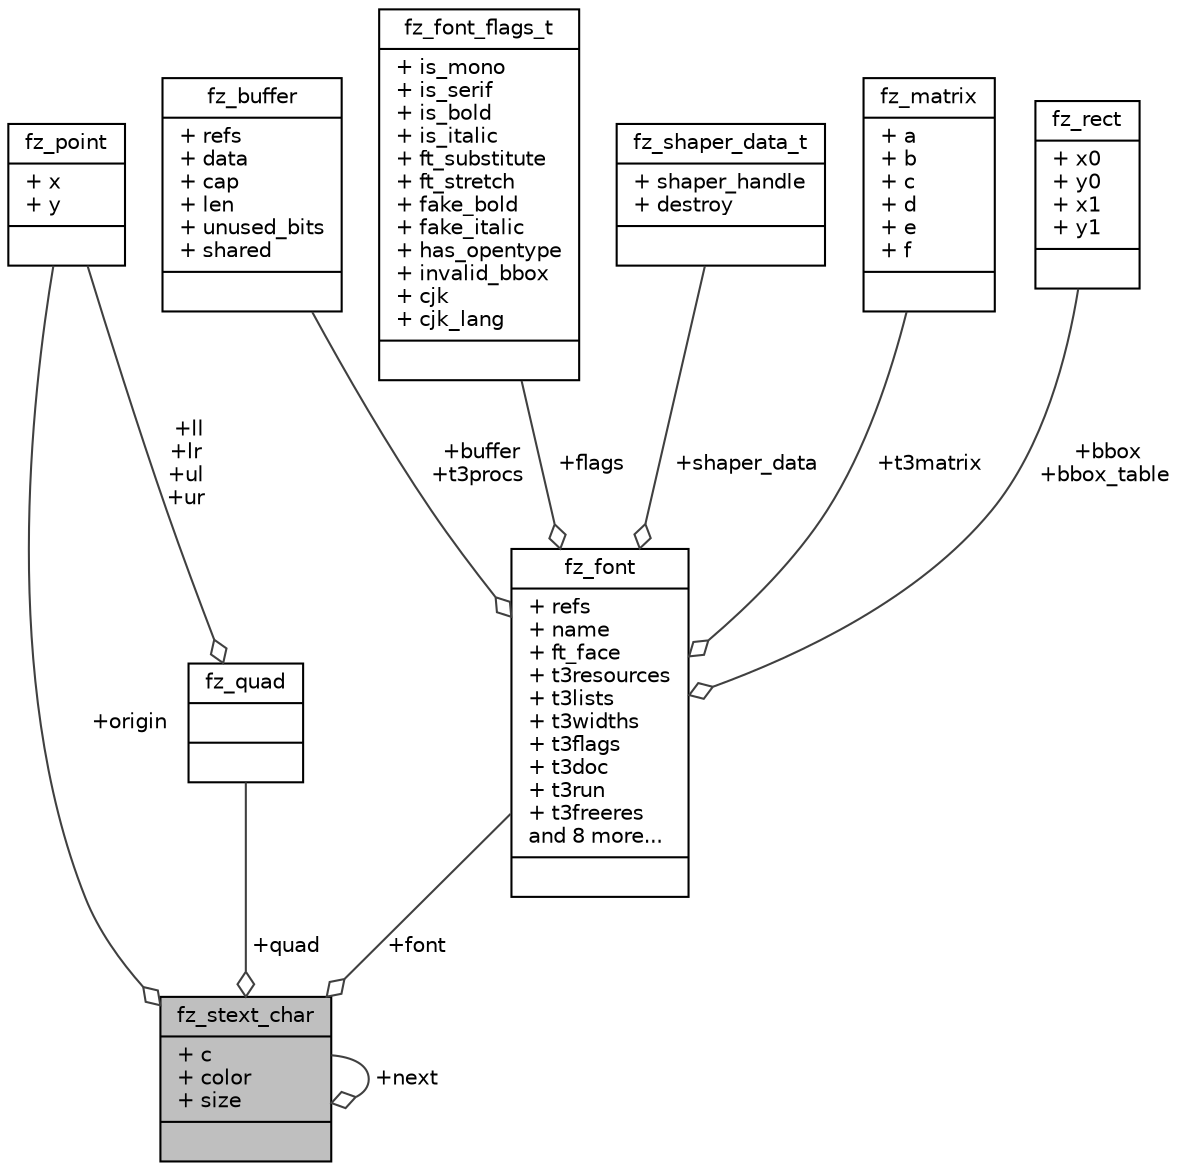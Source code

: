 digraph "fz_stext_char"
{
 // LATEX_PDF_SIZE
  edge [fontname="Helvetica",fontsize="10",labelfontname="Helvetica",labelfontsize="10"];
  node [fontname="Helvetica",fontsize="10",shape=record];
  Node1 [label="{fz_stext_char\n|+ c\l+ color\l+ size\l|}",height=0.2,width=0.4,color="black", fillcolor="grey75", style="filled", fontcolor="black",tooltip=" "];
  Node2 -> Node1 [color="grey25",fontsize="10",style="solid",label=" +origin" ,arrowhead="odiamond",fontname="Helvetica"];
  Node2 [label="{fz_point\n|+ x\l+ y\l|}",height=0.2,width=0.4,color="black", fillcolor="white", style="filled",URL="$structfz__point.html",tooltip=" "];
  Node3 -> Node1 [color="grey25",fontsize="10",style="solid",label=" +quad" ,arrowhead="odiamond",fontname="Helvetica"];
  Node3 [label="{fz_quad\n||}",height=0.2,width=0.4,color="black", fillcolor="white", style="filled",URL="$structfz__quad.html",tooltip=" "];
  Node2 -> Node3 [color="grey25",fontsize="10",style="solid",label=" +ll\n+lr\n+ul\n+ur" ,arrowhead="odiamond",fontname="Helvetica"];
  Node4 -> Node1 [color="grey25",fontsize="10",style="solid",label=" +font" ,arrowhead="odiamond",fontname="Helvetica"];
  Node4 [label="{fz_font\n|+ refs\l+ name\l+ ft_face\l+ t3resources\l+ t3lists\l+ t3widths\l+ t3flags\l+ t3doc\l+ t3run\l+ t3freeres\land 8 more...\l|}",height=0.2,width=0.4,color="black", fillcolor="white", style="filled",URL="$structfz__font.html",tooltip=" "];
  Node5 -> Node4 [color="grey25",fontsize="10",style="solid",label=" +buffer\n+t3procs" ,arrowhead="odiamond",fontname="Helvetica"];
  Node5 [label="{fz_buffer\n|+ refs\l+ data\l+ cap\l+ len\l+ unused_bits\l+ shared\l|}",height=0.2,width=0.4,color="black", fillcolor="white", style="filled",URL="$structfz__buffer.html",tooltip=" "];
  Node6 -> Node4 [color="grey25",fontsize="10",style="solid",label=" +flags" ,arrowhead="odiamond",fontname="Helvetica"];
  Node6 [label="{fz_font_flags_t\n|+ is_mono\l+ is_serif\l+ is_bold\l+ is_italic\l+ ft_substitute\l+ ft_stretch\l+ fake_bold\l+ fake_italic\l+ has_opentype\l+ invalid_bbox\l+ cjk\l+ cjk_lang\l|}",height=0.2,width=0.4,color="black", fillcolor="white", style="filled",URL="$structfz__font__flags__t.html",tooltip=" "];
  Node7 -> Node4 [color="grey25",fontsize="10",style="solid",label=" +shaper_data" ,arrowhead="odiamond",fontname="Helvetica"];
  Node7 [label="{fz_shaper_data_t\n|+ shaper_handle\l+ destroy\l|}",height=0.2,width=0.4,color="black", fillcolor="white", style="filled",URL="$structfz__shaper__data__t.html",tooltip=" "];
  Node8 -> Node4 [color="grey25",fontsize="10",style="solid",label=" +t3matrix" ,arrowhead="odiamond",fontname="Helvetica"];
  Node8 [label="{fz_matrix\n|+ a\l+ b\l+ c\l+ d\l+ e\l+ f\l|}",height=0.2,width=0.4,color="black", fillcolor="white", style="filled",URL="$structfz__matrix.html",tooltip=" "];
  Node9 -> Node4 [color="grey25",fontsize="10",style="solid",label=" +bbox\n+bbox_table" ,arrowhead="odiamond",fontname="Helvetica"];
  Node9 [label="{fz_rect\n|+ x0\l+ y0\l+ x1\l+ y1\l|}",height=0.2,width=0.4,color="black", fillcolor="white", style="filled",URL="$structfz__rect.html",tooltip=" "];
  Node1 -> Node1 [color="grey25",fontsize="10",style="solid",label=" +next" ,arrowhead="odiamond",fontname="Helvetica"];
}
